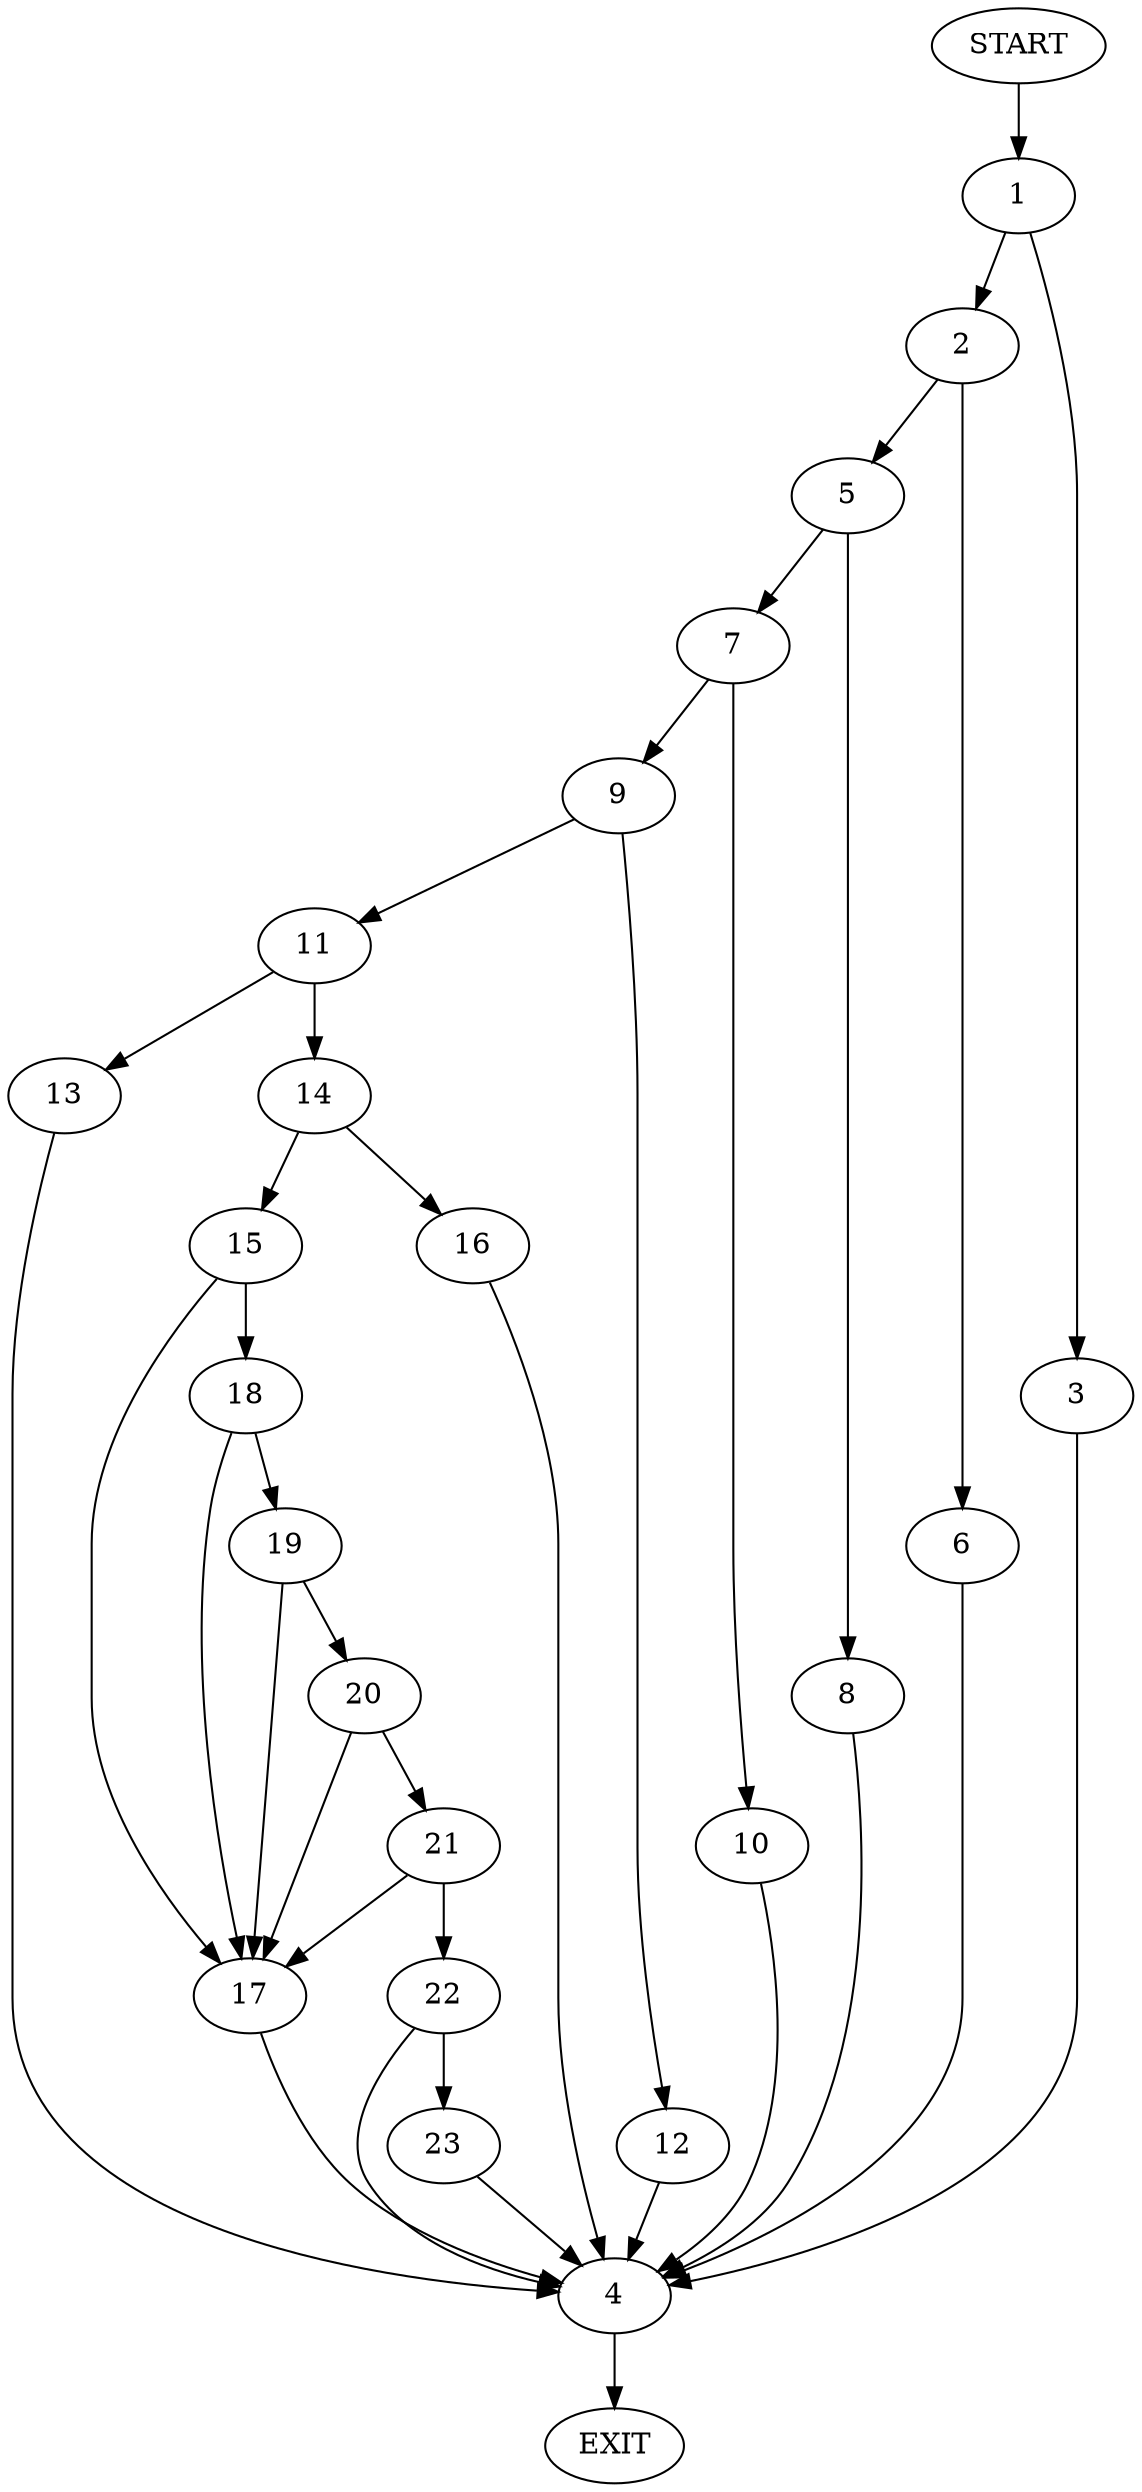 digraph {
0 [label="START"]
24 [label="EXIT"]
0 -> 1
1 -> 2
1 -> 3
3 -> 4
2 -> 5
2 -> 6
4 -> 24
6 -> 4
5 -> 7
5 -> 8
8 -> 4
7 -> 9
7 -> 10
9 -> 11
9 -> 12
10 -> 4
11 -> 13
11 -> 14
12 -> 4
14 -> 15
14 -> 16
13 -> 4
16 -> 4
15 -> 17
15 -> 18
18 -> 17
18 -> 19
17 -> 4
19 -> 20
19 -> 17
20 -> 17
20 -> 21
21 -> 22
21 -> 17
22 -> 4
22 -> 23
23 -> 4
}
